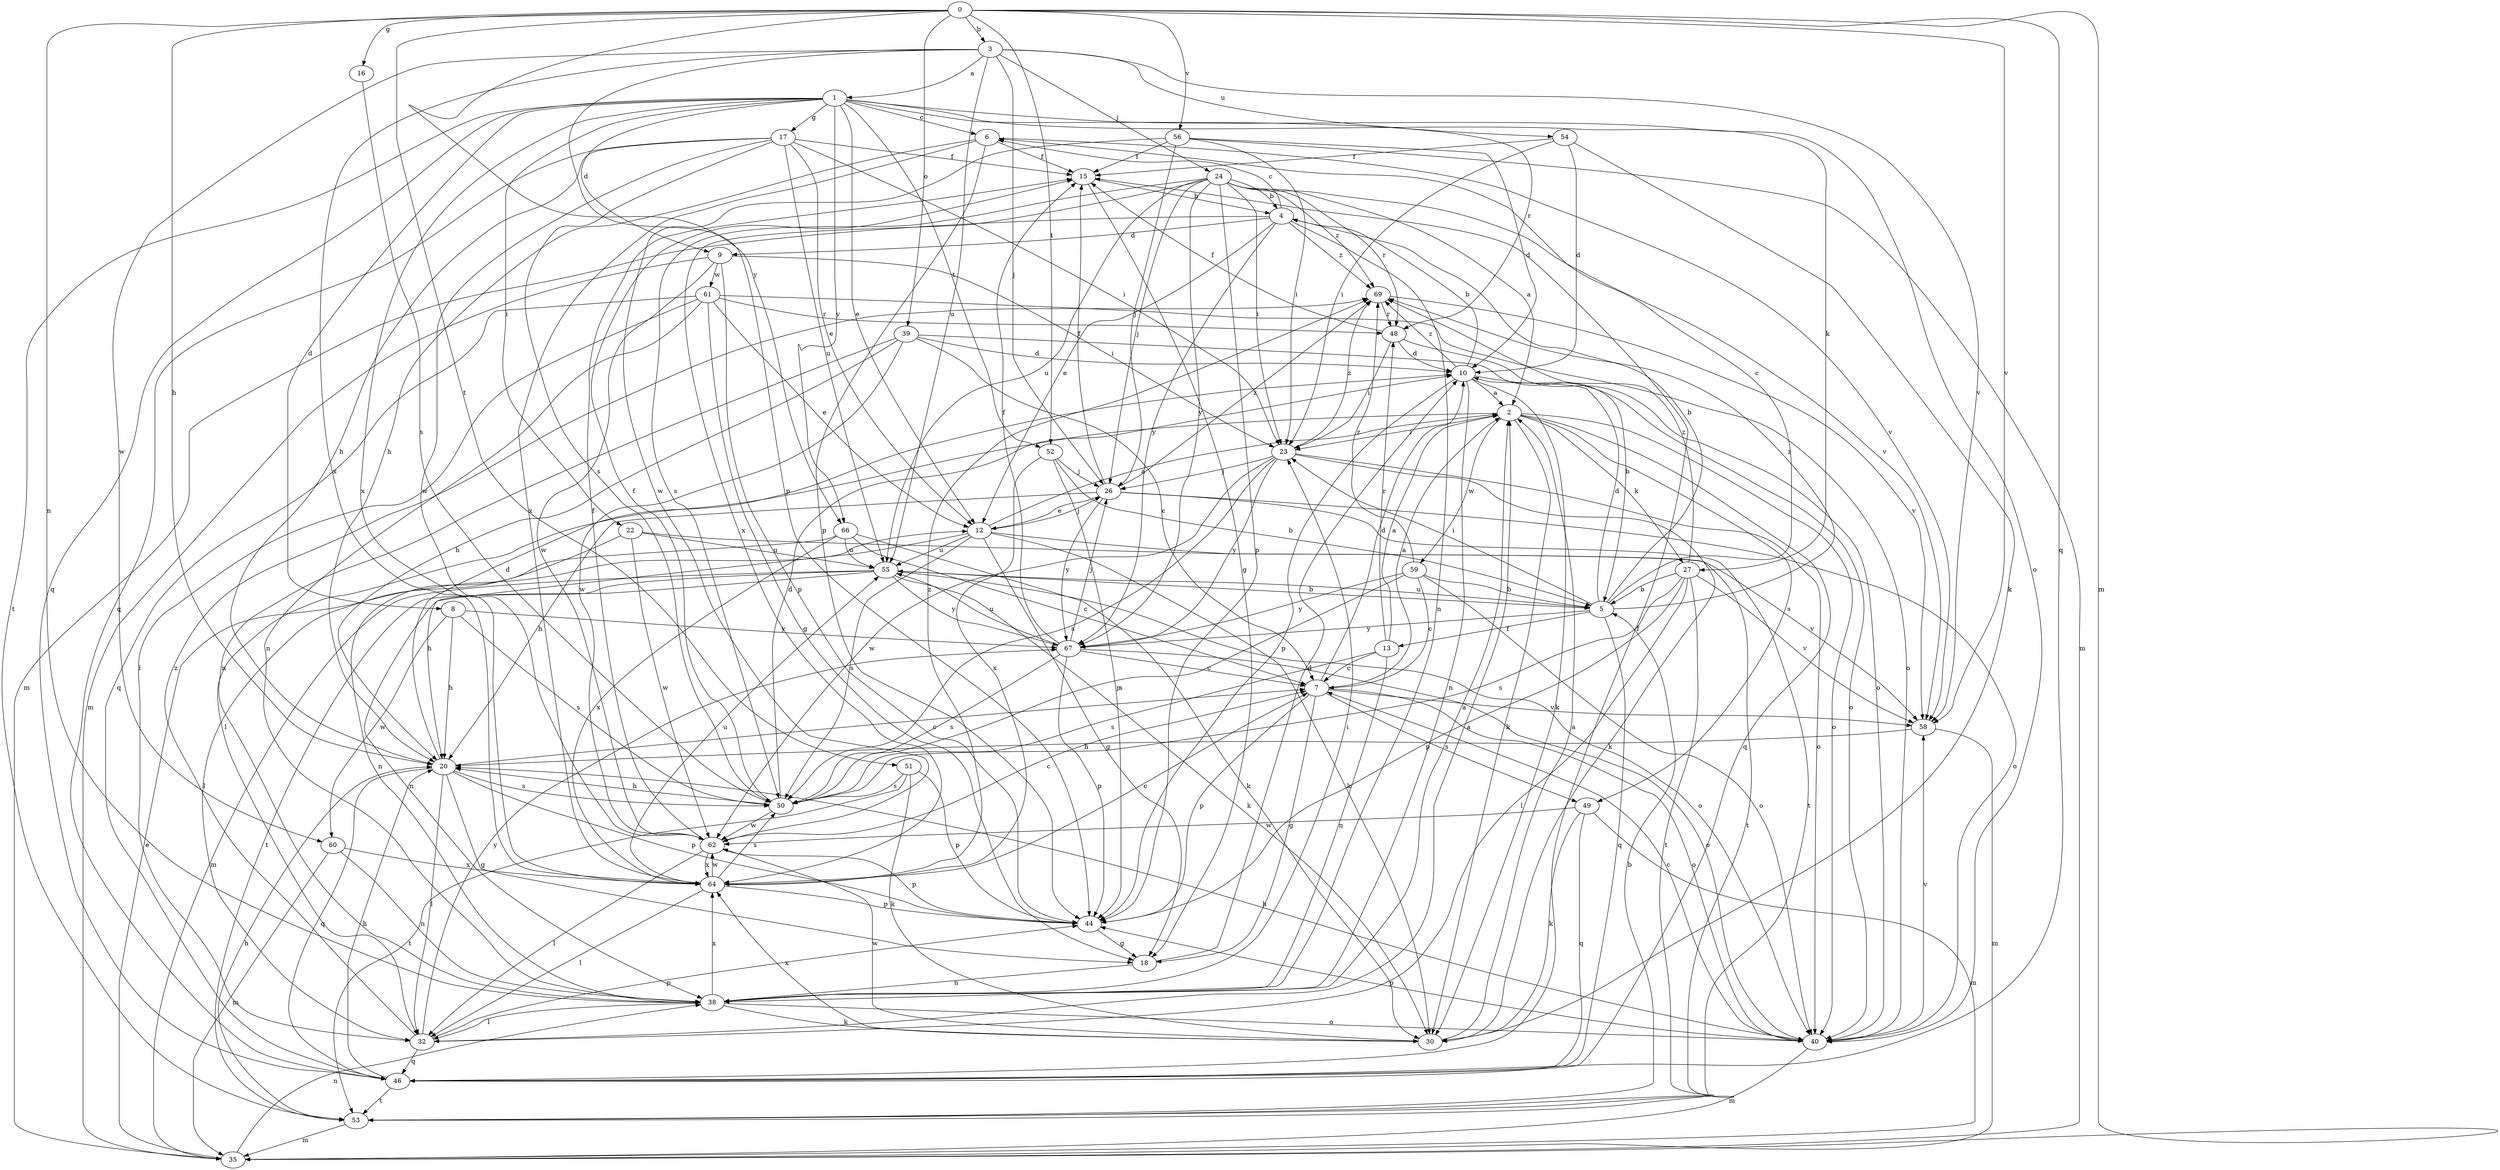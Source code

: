 strict digraph  {
0;
1;
2;
3;
4;
5;
6;
7;
8;
9;
10;
12;
13;
15;
16;
17;
18;
20;
22;
23;
24;
26;
27;
30;
32;
35;
38;
39;
40;
44;
46;
48;
49;
50;
51;
52;
53;
54;
55;
56;
58;
59;
60;
61;
62;
64;
66;
67;
69;
0 -> 3  [label=b];
0 -> 16  [label=g];
0 -> 20  [label=h];
0 -> 35  [label=m];
0 -> 38  [label=n];
0 -> 39  [label=o];
0 -> 46  [label=q];
0 -> 51  [label=t];
0 -> 52  [label=t];
0 -> 56  [label=v];
0 -> 58  [label=v];
0 -> 66  [label=y];
1 -> 6  [label=c];
1 -> 8  [label=d];
1 -> 9  [label=d];
1 -> 12  [label=e];
1 -> 17  [label=g];
1 -> 22  [label=i];
1 -> 27  [label=k];
1 -> 40  [label=o];
1 -> 46  [label=q];
1 -> 48  [label=r];
1 -> 52  [label=t];
1 -> 53  [label=t];
1 -> 64  [label=x];
1 -> 66  [label=y];
2 -> 23  [label=i];
2 -> 27  [label=k];
2 -> 30  [label=k];
2 -> 32  [label=l];
2 -> 40  [label=o];
2 -> 46  [label=q];
2 -> 49  [label=s];
2 -> 59  [label=w];
3 -> 1  [label=a];
3 -> 24  [label=j];
3 -> 26  [label=j];
3 -> 44  [label=p];
3 -> 54  [label=u];
3 -> 55  [label=u];
3 -> 58  [label=v];
3 -> 60  [label=w];
3 -> 64  [label=x];
4 -> 6  [label=c];
4 -> 9  [label=d];
4 -> 12  [label=e];
4 -> 35  [label=m];
4 -> 38  [label=n];
4 -> 67  [label=y];
4 -> 69  [label=z];
5 -> 4  [label=b];
5 -> 6  [label=c];
5 -> 10  [label=d];
5 -> 13  [label=f];
5 -> 23  [label=i];
5 -> 46  [label=q];
5 -> 55  [label=u];
5 -> 67  [label=y];
5 -> 69  [label=z];
6 -> 15  [label=f];
6 -> 20  [label=h];
6 -> 44  [label=p];
6 -> 58  [label=v];
6 -> 64  [label=x];
7 -> 2  [label=a];
7 -> 10  [label=d];
7 -> 18  [label=g];
7 -> 40  [label=o];
7 -> 44  [label=p];
7 -> 49  [label=s];
7 -> 58  [label=v];
8 -> 20  [label=h];
8 -> 50  [label=s];
8 -> 60  [label=w];
8 -> 67  [label=y];
9 -> 23  [label=i];
9 -> 35  [label=m];
9 -> 44  [label=p];
9 -> 61  [label=w];
9 -> 62  [label=w];
10 -> 2  [label=a];
10 -> 4  [label=b];
10 -> 30  [label=k];
10 -> 38  [label=n];
10 -> 40  [label=o];
10 -> 44  [label=p];
10 -> 69  [label=z];
12 -> 2  [label=a];
12 -> 18  [label=g];
12 -> 20  [label=h];
12 -> 26  [label=j];
12 -> 30  [label=k];
12 -> 50  [label=s];
12 -> 53  [label=t];
12 -> 55  [label=u];
13 -> 2  [label=a];
13 -> 7  [label=c];
13 -> 38  [label=n];
13 -> 48  [label=r];
13 -> 50  [label=s];
15 -> 4  [label=b];
15 -> 18  [label=g];
16 -> 50  [label=s];
17 -> 12  [label=e];
17 -> 15  [label=f];
17 -> 20  [label=h];
17 -> 23  [label=i];
17 -> 46  [label=q];
17 -> 50  [label=s];
17 -> 55  [label=u];
17 -> 62  [label=w];
18 -> 10  [label=d];
18 -> 38  [label=n];
20 -> 7  [label=c];
20 -> 10  [label=d];
20 -> 18  [label=g];
20 -> 32  [label=l];
20 -> 44  [label=p];
20 -> 46  [label=q];
20 -> 50  [label=s];
22 -> 38  [label=n];
22 -> 55  [label=u];
22 -> 58  [label=v];
22 -> 62  [label=w];
23 -> 26  [label=j];
23 -> 30  [label=k];
23 -> 40  [label=o];
23 -> 50  [label=s];
23 -> 62  [label=w];
23 -> 67  [label=y];
23 -> 69  [label=z];
24 -> 2  [label=a];
24 -> 4  [label=b];
24 -> 23  [label=i];
24 -> 26  [label=j];
24 -> 44  [label=p];
24 -> 48  [label=r];
24 -> 50  [label=s];
24 -> 55  [label=u];
24 -> 58  [label=v];
24 -> 64  [label=x];
24 -> 67  [label=y];
24 -> 69  [label=z];
26 -> 12  [label=e];
26 -> 15  [label=f];
26 -> 20  [label=h];
26 -> 40  [label=o];
26 -> 53  [label=t];
26 -> 67  [label=y];
26 -> 69  [label=z];
27 -> 5  [label=b];
27 -> 32  [label=l];
27 -> 44  [label=p];
27 -> 50  [label=s];
27 -> 53  [label=t];
27 -> 58  [label=v];
27 -> 69  [label=z];
30 -> 2  [label=a];
30 -> 62  [label=w];
30 -> 64  [label=x];
32 -> 2  [label=a];
32 -> 44  [label=p];
32 -> 46  [label=q];
32 -> 67  [label=y];
32 -> 69  [label=z];
35 -> 12  [label=e];
35 -> 38  [label=n];
38 -> 2  [label=a];
38 -> 23  [label=i];
38 -> 30  [label=k];
38 -> 32  [label=l];
38 -> 40  [label=o];
38 -> 64  [label=x];
39 -> 5  [label=b];
39 -> 7  [label=c];
39 -> 10  [label=d];
39 -> 20  [label=h];
39 -> 38  [label=n];
39 -> 62  [label=w];
40 -> 7  [label=c];
40 -> 20  [label=h];
40 -> 35  [label=m];
40 -> 44  [label=p];
40 -> 58  [label=v];
44 -> 18  [label=g];
46 -> 15  [label=f];
46 -> 20  [label=h];
46 -> 53  [label=t];
48 -> 10  [label=d];
48 -> 15  [label=f];
48 -> 23  [label=i];
48 -> 40  [label=o];
49 -> 30  [label=k];
49 -> 35  [label=m];
49 -> 46  [label=q];
49 -> 62  [label=w];
50 -> 10  [label=d];
50 -> 15  [label=f];
50 -> 20  [label=h];
50 -> 62  [label=w];
51 -> 30  [label=k];
51 -> 44  [label=p];
51 -> 50  [label=s];
51 -> 53  [label=t];
52 -> 5  [label=b];
52 -> 26  [label=j];
52 -> 44  [label=p];
52 -> 64  [label=x];
53 -> 5  [label=b];
53 -> 20  [label=h];
53 -> 35  [label=m];
54 -> 10  [label=d];
54 -> 15  [label=f];
54 -> 23  [label=i];
54 -> 30  [label=k];
55 -> 5  [label=b];
55 -> 30  [label=k];
55 -> 35  [label=m];
55 -> 38  [label=n];
55 -> 40  [label=o];
55 -> 53  [label=t];
55 -> 67  [label=y];
56 -> 10  [label=d];
56 -> 15  [label=f];
56 -> 23  [label=i];
56 -> 26  [label=j];
56 -> 35  [label=m];
56 -> 62  [label=w];
58 -> 20  [label=h];
58 -> 35  [label=m];
59 -> 5  [label=b];
59 -> 7  [label=c];
59 -> 40  [label=o];
59 -> 50  [label=s];
59 -> 67  [label=y];
59 -> 69  [label=z];
60 -> 35  [label=m];
60 -> 38  [label=n];
60 -> 64  [label=x];
61 -> 12  [label=e];
61 -> 18  [label=g];
61 -> 32  [label=l];
61 -> 38  [label=n];
61 -> 40  [label=o];
61 -> 46  [label=q];
61 -> 48  [label=r];
62 -> 7  [label=c];
62 -> 15  [label=f];
62 -> 32  [label=l];
62 -> 44  [label=p];
62 -> 64  [label=x];
64 -> 7  [label=c];
64 -> 32  [label=l];
64 -> 44  [label=p];
64 -> 50  [label=s];
64 -> 55  [label=u];
64 -> 62  [label=w];
64 -> 69  [label=z];
66 -> 7  [label=c];
66 -> 30  [label=k];
66 -> 32  [label=l];
66 -> 55  [label=u];
66 -> 64  [label=x];
67 -> 7  [label=c];
67 -> 15  [label=f];
67 -> 26  [label=j];
67 -> 40  [label=o];
67 -> 44  [label=p];
67 -> 50  [label=s];
67 -> 55  [label=u];
69 -> 48  [label=r];
69 -> 58  [label=v];
}
